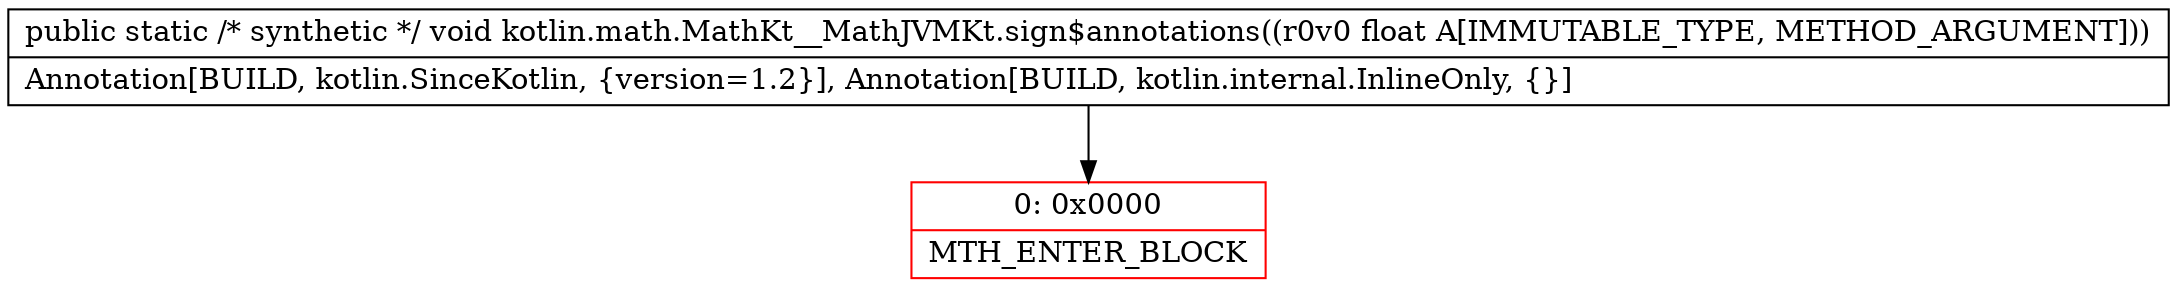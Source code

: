 digraph "CFG forkotlin.math.MathKt__MathJVMKt.sign$annotations(F)V" {
subgraph cluster_Region_92621910 {
label = "R(0)";
node [shape=record,color=blue];
}
Node_0 [shape=record,color=red,label="{0\:\ 0x0000|MTH_ENTER_BLOCK\l}"];
MethodNode[shape=record,label="{public static \/* synthetic *\/ void kotlin.math.MathKt__MathJVMKt.sign$annotations((r0v0 float A[IMMUTABLE_TYPE, METHOD_ARGUMENT]))  | Annotation[BUILD, kotlin.SinceKotlin, \{version=1.2\}], Annotation[BUILD, kotlin.internal.InlineOnly, \{\}]\l}"];
MethodNode -> Node_0;
}

